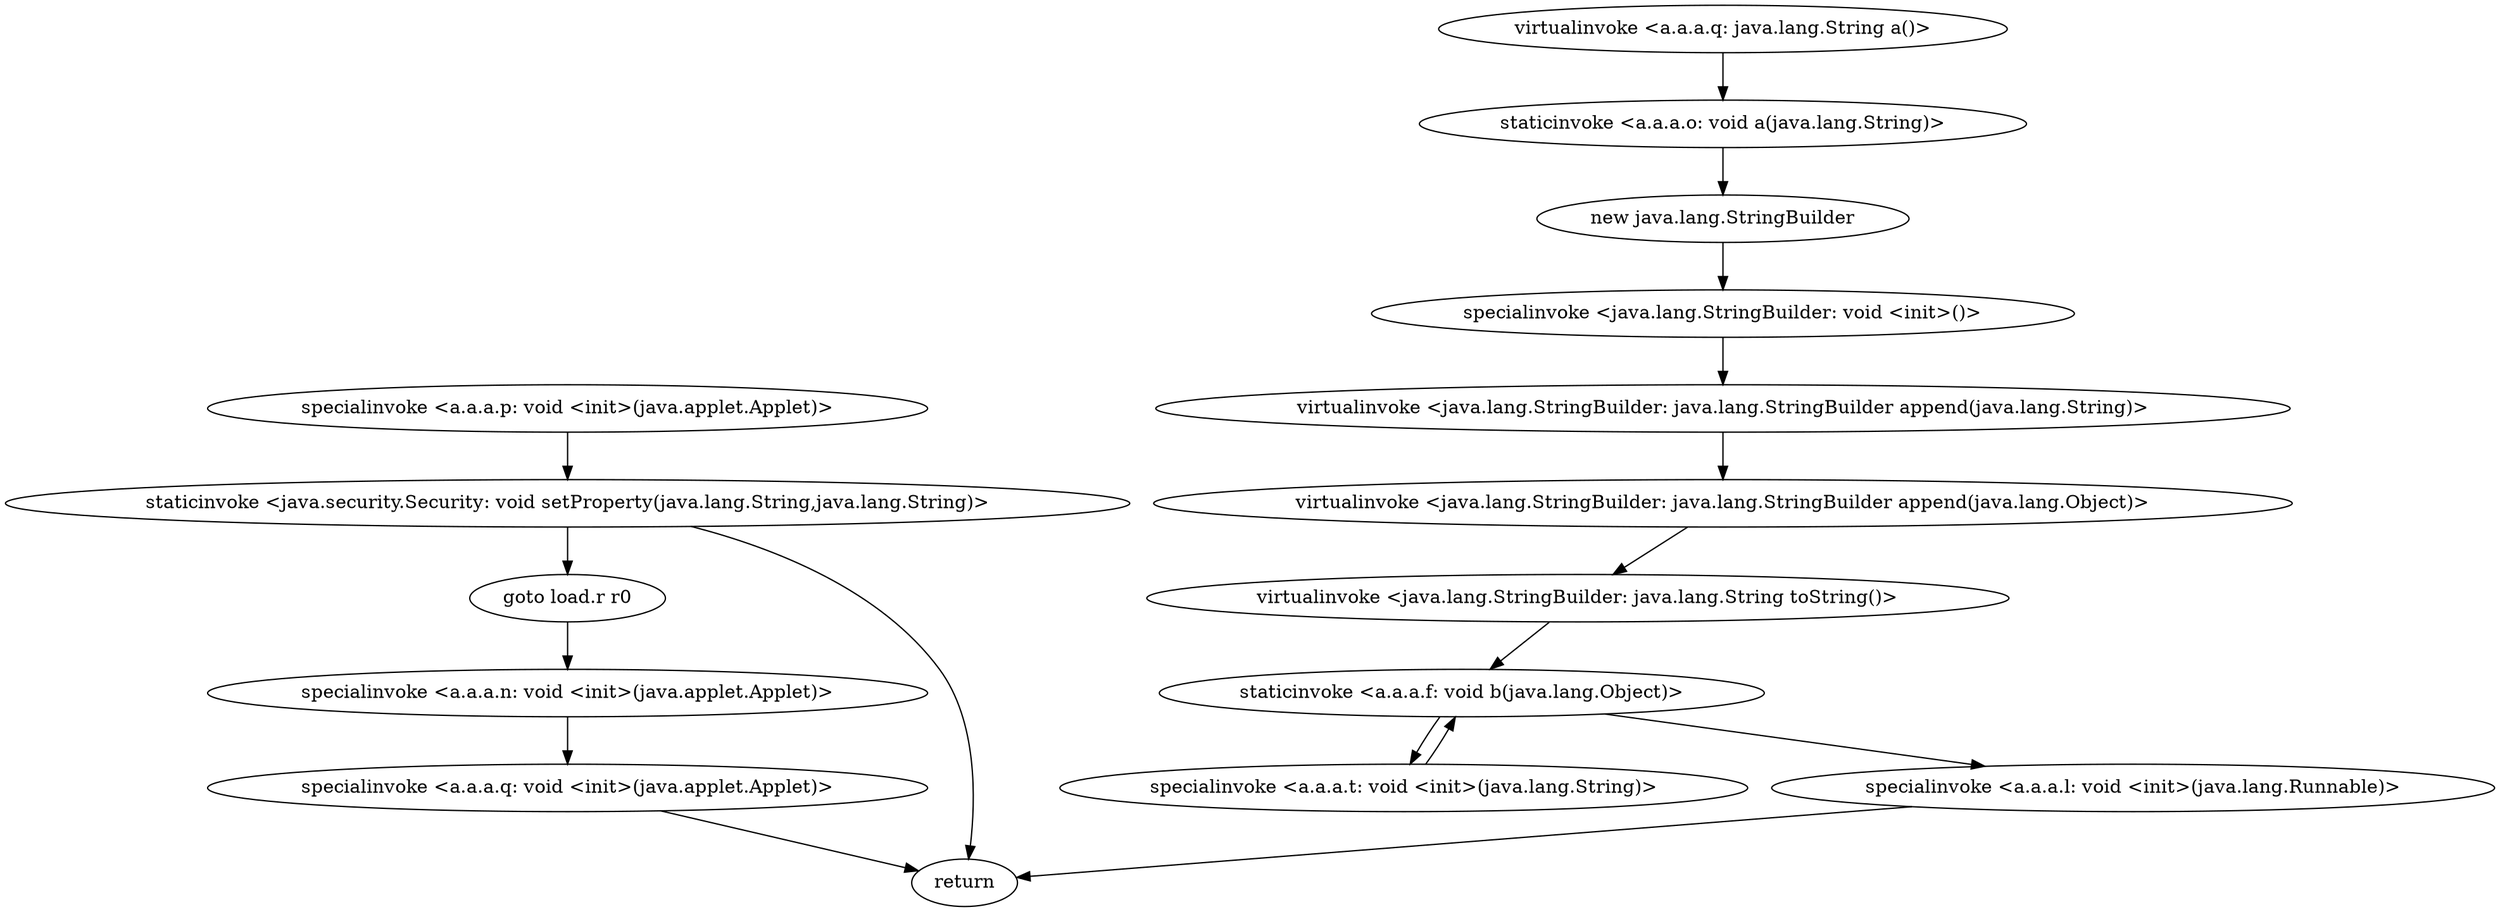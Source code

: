 digraph "" {
"specialinvoke <a.a.a.p: void <init>(java.applet.Applet)>";
 "specialinvoke <a.a.a.p: void <init>(java.applet.Applet)>"->"staticinvoke <java.security.Security: void setProperty(java.lang.String,java.lang.String)>";
 "staticinvoke <java.security.Security: void setProperty(java.lang.String,java.lang.String)>"->"goto load.r r0";
 "goto load.r r0"->"specialinvoke <a.a.a.n: void <init>(java.applet.Applet)>";
 "specialinvoke <a.a.a.n: void <init>(java.applet.Applet)>"->"specialinvoke <a.a.a.q: void <init>(java.applet.Applet)>";
 "specialinvoke <a.a.a.q: void <init>(java.applet.Applet)>"->"return";
"virtualinvoke <a.a.a.q: java.lang.String a()>";
 "virtualinvoke <a.a.a.q: java.lang.String a()>"->"staticinvoke <a.a.a.o: void a(java.lang.String)>";
 "staticinvoke <a.a.a.o: void a(java.lang.String)>"->"new java.lang.StringBuilder";
 "new java.lang.StringBuilder"->"specialinvoke <java.lang.StringBuilder: void <init>()>";
 "specialinvoke <java.lang.StringBuilder: void <init>()>"->"virtualinvoke <java.lang.StringBuilder: java.lang.StringBuilder append(java.lang.String)>";
 "virtualinvoke <java.lang.StringBuilder: java.lang.StringBuilder append(java.lang.String)>"->"virtualinvoke <java.lang.StringBuilder: java.lang.StringBuilder append(java.lang.Object)>";
 "virtualinvoke <java.lang.StringBuilder: java.lang.StringBuilder append(java.lang.Object)>"->"virtualinvoke <java.lang.StringBuilder: java.lang.String toString()>";
 "virtualinvoke <java.lang.StringBuilder: java.lang.String toString()>"->"staticinvoke <a.a.a.f: void b(java.lang.Object)>";
 "staticinvoke <a.a.a.f: void b(java.lang.Object)>"->"specialinvoke <a.a.a.t: void <init>(java.lang.String)>";
 "specialinvoke <a.a.a.t: void <init>(java.lang.String)>"->"staticinvoke <a.a.a.f: void b(java.lang.Object)>";
 "staticinvoke <a.a.a.f: void b(java.lang.Object)>"->"specialinvoke <a.a.a.l: void <init>(java.lang.Runnable)>";
 "specialinvoke <a.a.a.l: void <init>(java.lang.Runnable)>"->"return";
 "staticinvoke <java.security.Security: void setProperty(java.lang.String,java.lang.String)>"->"return";
}
